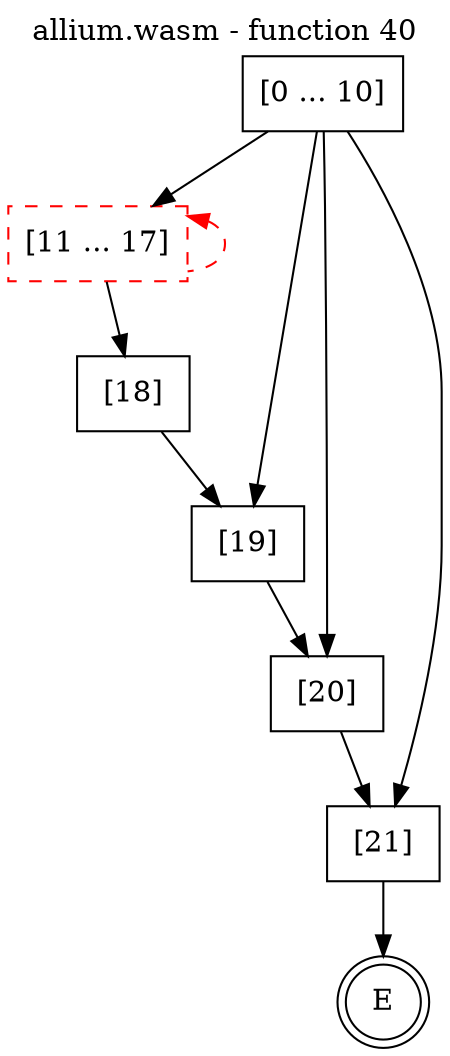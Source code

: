 digraph finite_state_machine {
    label = "allium.wasm - function 40"
    labelloc =  t
    labelfontsize = 16
    labelfontcolor = black
    labelfontname = "Helvetica"
    node [shape = doublecircle]; E ;
    node [shape = box];
    node [shape=box, color=black, style=solid] 0[label="[0 ... 10]"]
    node [shape=box, color=red, style=dashed] 11[label="[11 ... 17]"]
    node [shape=box, color=black, style=solid] 18[label="[18]"]
    node [shape=box, color=black, style=solid] 19[label="[19]"]
    node [shape=box, color=black, style=solid] 20[label="[20]"]
    node [shape=box, color=black, style=solid] 21[label="[21]"]
    0 -> 11;
    0 -> 19;
    0 -> 20;
    0 -> 21;
    11 -> 18;
    11 -> 11[style="dashed" color="red" dir=back];
    18 -> 19;
    19 -> 20;
    20 -> 21;
    21 -> E;
}
